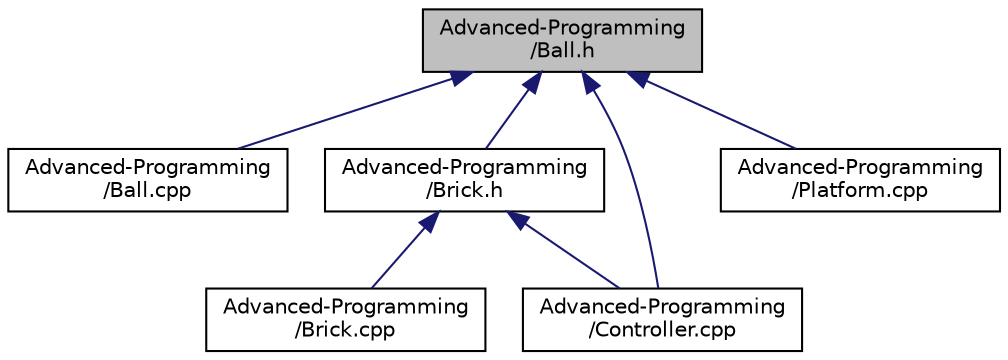 digraph "Advanced-Programming/Ball.h"
{
  edge [fontname="Helvetica",fontsize="10",labelfontname="Helvetica",labelfontsize="10"];
  node [fontname="Helvetica",fontsize="10",shape=record];
  Node7 [label="Advanced-Programming\l/Ball.h",height=0.2,width=0.4,color="black", fillcolor="grey75", style="filled", fontcolor="black"];
  Node7 -> Node8 [dir="back",color="midnightblue",fontsize="10",style="solid",fontname="Helvetica"];
  Node8 [label="Advanced-Programming\l/Ball.cpp",height=0.2,width=0.4,color="black", fillcolor="white", style="filled",URL="$_ball_8cpp.html"];
  Node7 -> Node9 [dir="back",color="midnightblue",fontsize="10",style="solid",fontname="Helvetica"];
  Node9 [label="Advanced-Programming\l/Brick.h",height=0.2,width=0.4,color="black", fillcolor="white", style="filled",URL="$_brick_8h.html"];
  Node9 -> Node10 [dir="back",color="midnightblue",fontsize="10",style="solid",fontname="Helvetica"];
  Node10 [label="Advanced-Programming\l/Brick.cpp",height=0.2,width=0.4,color="black", fillcolor="white", style="filled",URL="$_brick_8cpp.html"];
  Node9 -> Node11 [dir="back",color="midnightblue",fontsize="10",style="solid",fontname="Helvetica"];
  Node11 [label="Advanced-Programming\l/Controller.cpp",height=0.2,width=0.4,color="black", fillcolor="white", style="filled",URL="$_controller_8cpp.html"];
  Node7 -> Node11 [dir="back",color="midnightblue",fontsize="10",style="solid",fontname="Helvetica"];
  Node7 -> Node12 [dir="back",color="midnightblue",fontsize="10",style="solid",fontname="Helvetica"];
  Node12 [label="Advanced-Programming\l/Platform.cpp",height=0.2,width=0.4,color="black", fillcolor="white", style="filled",URL="$_platform_8cpp.html"];
}

